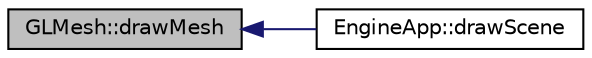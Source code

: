 digraph "GLMesh::drawMesh"
{
  edge [fontname="Helvetica",fontsize="10",labelfontname="Helvetica",labelfontsize="10"];
  node [fontname="Helvetica",fontsize="10",shape=record];
  rankdir="LR";
  Node23 [label="GLMesh::drawMesh",height=0.2,width=0.4,color="black", fillcolor="grey75", style="filled", fontcolor="black"];
  Node23 -> Node24 [dir="back",color="midnightblue",fontsize="10",style="solid",fontname="Helvetica"];
  Node24 [label="EngineApp::drawScene",height=0.2,width=0.4,color="black", fillcolor="white", style="filled",URL="$class_engine_app.html#aa3c15d637e68b4788e9e6c76677be5e1",tooltip="draw scene. "];
}
